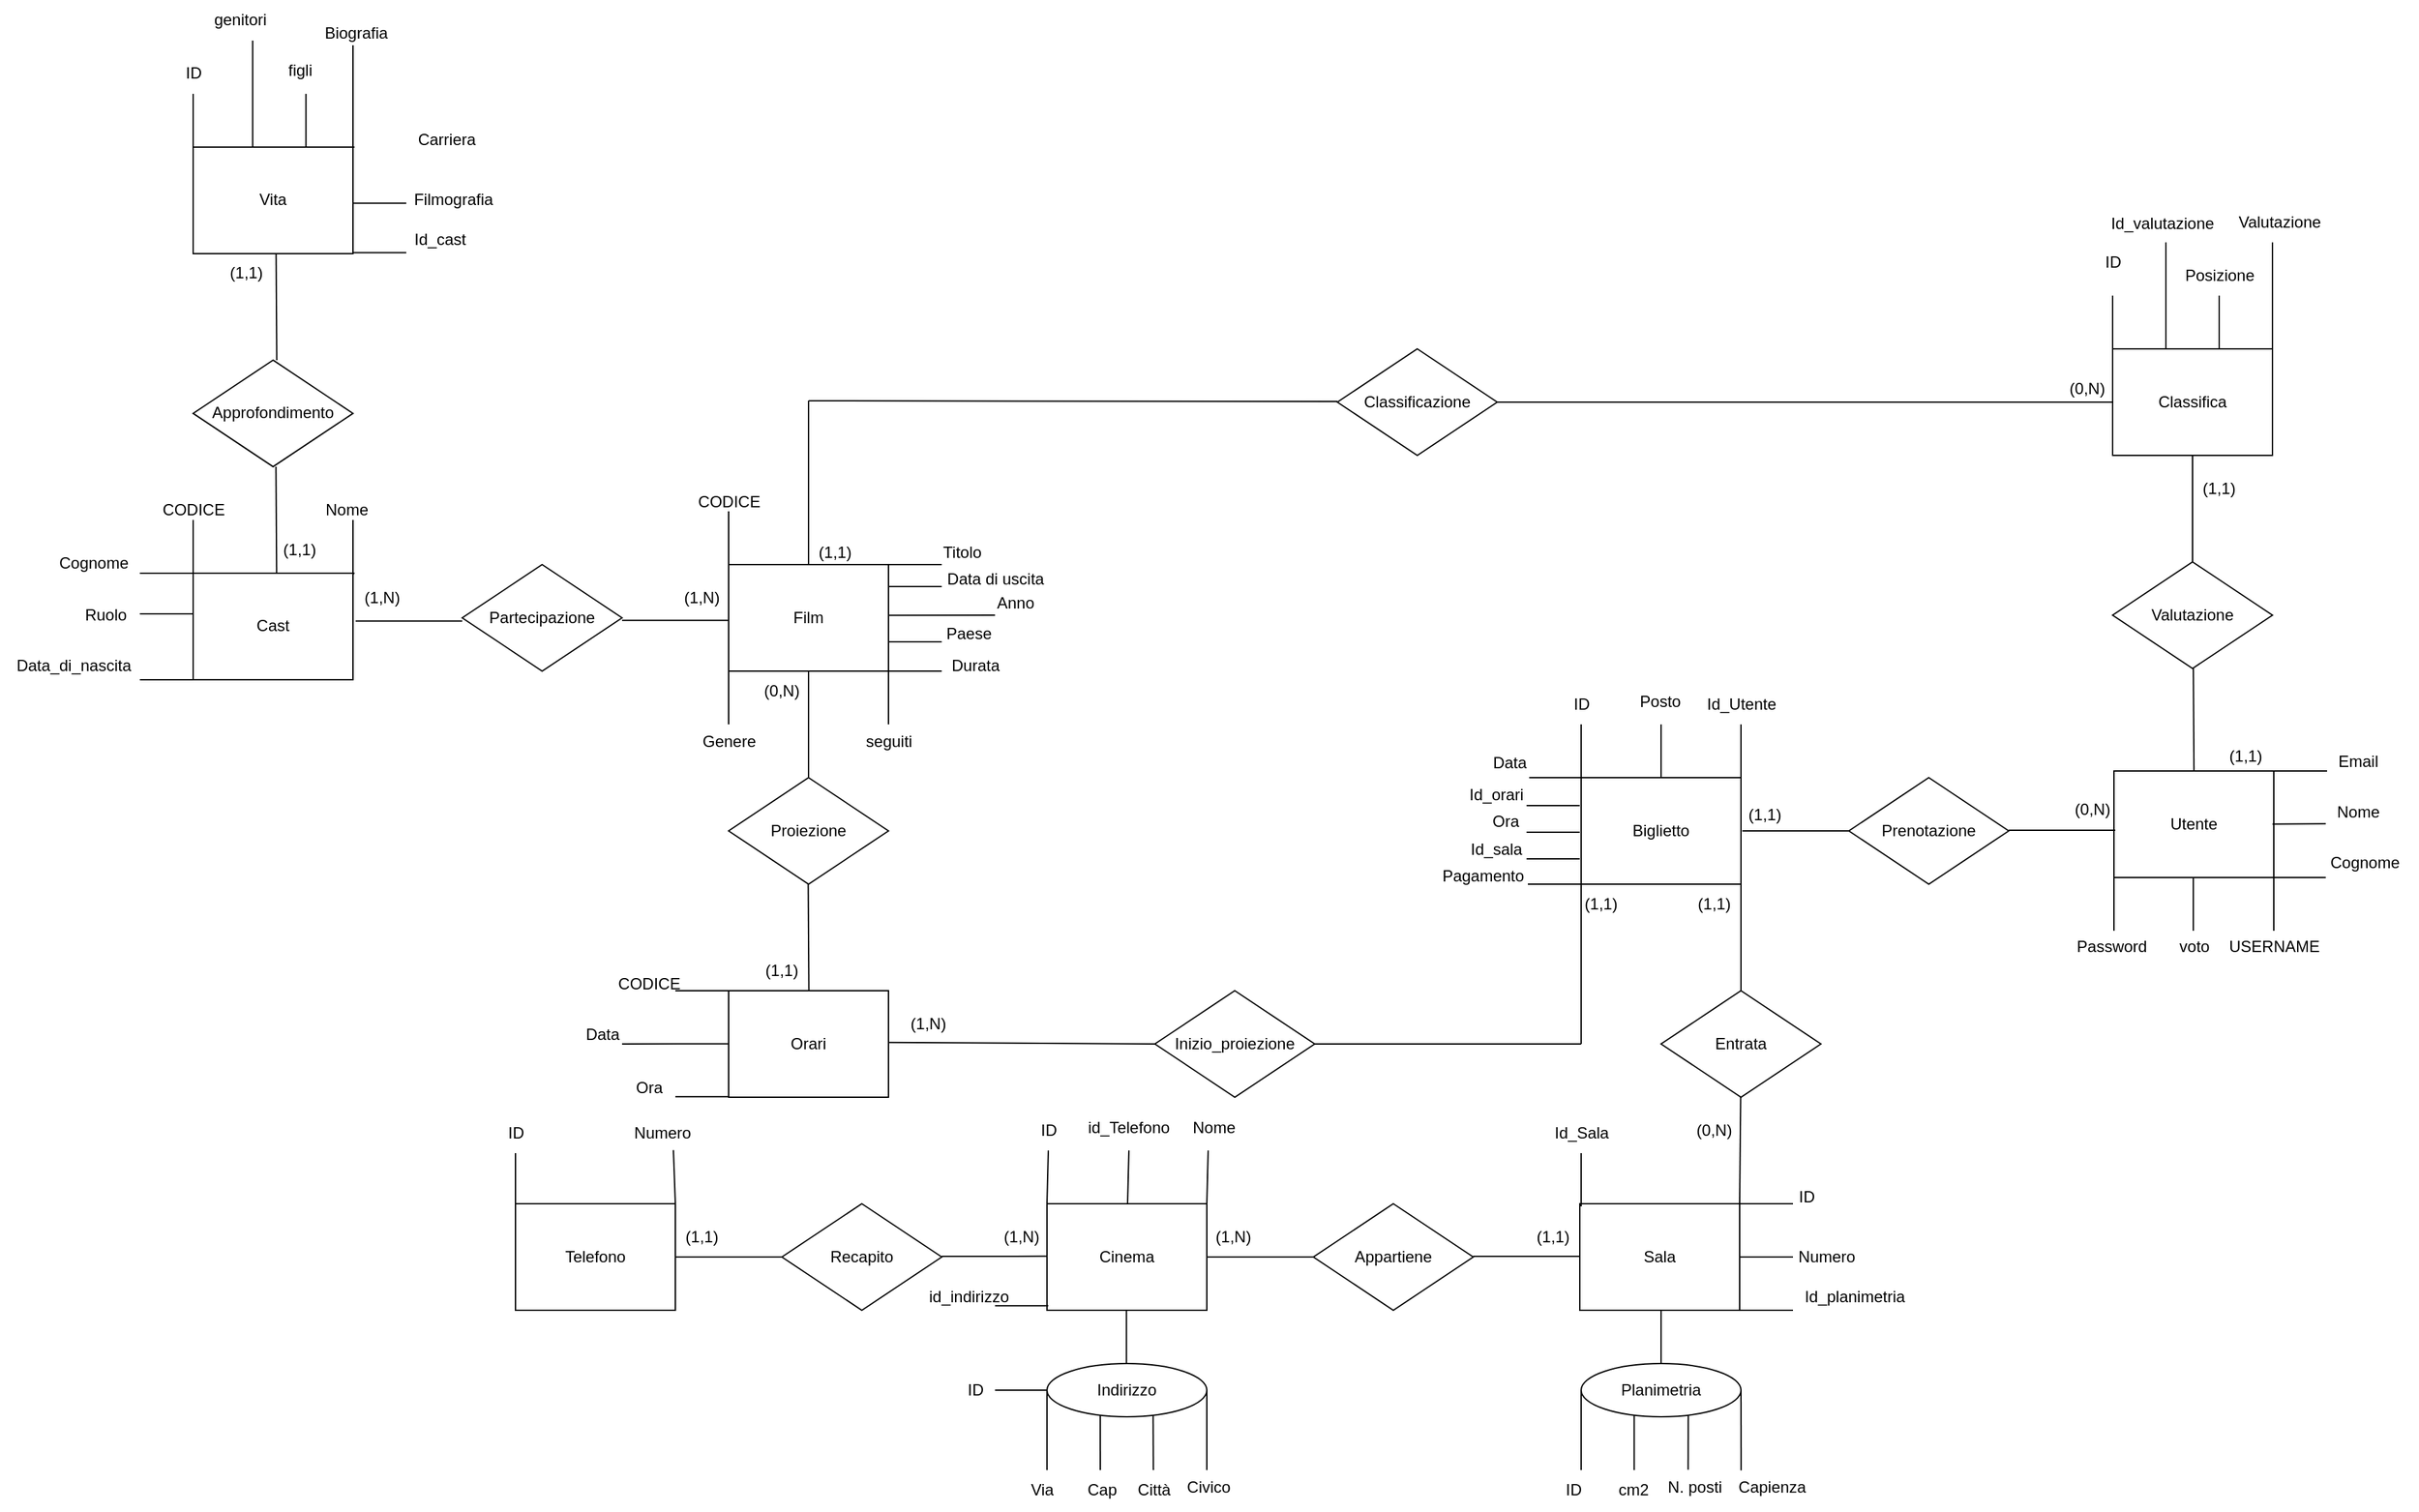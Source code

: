 <mxfile version="25.0.1">
  <diagram name="Pagina-1" id="dH0XMOZN8_0CNGtJ7jwd">
    <mxGraphModel dx="1817" dy="1173" grid="0" gridSize="10" guides="1" tooltips="1" connect="1" arrows="1" fold="1" page="0" pageScale="1" pageWidth="827" pageHeight="1169" math="0" shadow="0">
      <root>
        <mxCell id="0" />
        <mxCell id="1" parent="0" />
        <mxCell id="ChxX-D8bBIuwW1jn2gD7-1" value="Film" style="rounded=0;whiteSpace=wrap;html=1;" parent="1" vertex="1">
          <mxGeometry x="120" y="480" width="120" height="80" as="geometry" />
        </mxCell>
        <mxCell id="ChxX-D8bBIuwW1jn2gD7-2" value="Classifica" style="rounded=0;whiteSpace=wrap;html=1;" parent="1" vertex="1">
          <mxGeometry x="1159" y="318" width="120" height="80" as="geometry" />
        </mxCell>
        <mxCell id="ChxX-D8bBIuwW1jn2gD7-3" value="" style="endArrow=none;html=1;rounded=0;entryX=0;entryY=0;entryDx=0;entryDy=0;" parent="1" edge="1">
          <mxGeometry width="50" height="50" relative="1" as="geometry">
            <mxPoint x="1159" y="278" as="sourcePoint" />
            <mxPoint x="1159" y="320" as="targetPoint" />
          </mxGeometry>
        </mxCell>
        <mxCell id="ChxX-D8bBIuwW1jn2gD7-4" value="" style="endArrow=none;html=1;rounded=0;" parent="1" edge="1">
          <mxGeometry width="50" height="50" relative="1" as="geometry">
            <mxPoint x="1199" y="238.0" as="sourcePoint" />
            <mxPoint x="1199" y="318" as="targetPoint" />
          </mxGeometry>
        </mxCell>
        <mxCell id="ChxX-D8bBIuwW1jn2gD7-5" value="" style="endArrow=none;html=1;rounded=0;" parent="1" edge="1">
          <mxGeometry width="50" height="50" relative="1" as="geometry">
            <mxPoint x="1239" y="278" as="sourcePoint" />
            <mxPoint x="1239" y="318" as="targetPoint" />
          </mxGeometry>
        </mxCell>
        <mxCell id="ChxX-D8bBIuwW1jn2gD7-6" value="" style="endArrow=none;html=1;rounded=0;" parent="1" edge="1">
          <mxGeometry width="50" height="50" relative="1" as="geometry">
            <mxPoint x="1279" y="238.0" as="sourcePoint" />
            <mxPoint x="1279" y="318" as="targetPoint" />
          </mxGeometry>
        </mxCell>
        <mxCell id="ChxX-D8bBIuwW1jn2gD7-7" value="ID" style="text;html=1;align=center;verticalAlign=middle;resizable=0;points=[];autosize=1;strokeColor=none;fillColor=none;" parent="1" vertex="1">
          <mxGeometry x="1139" y="238.0" width="40" height="30" as="geometry" />
        </mxCell>
        <mxCell id="ChxX-D8bBIuwW1jn2gD7-8" value="Posizione" style="text;html=1;align=center;verticalAlign=middle;resizable=0;points=[];autosize=1;strokeColor=none;fillColor=none;" parent="1" vertex="1">
          <mxGeometry x="1199" y="248.0" width="80" height="30" as="geometry" />
        </mxCell>
        <mxCell id="ChxX-D8bBIuwW1jn2gD7-9" value="Valutazione" style="text;html=1;align=center;verticalAlign=middle;resizable=0;points=[];autosize=1;strokeColor=none;fillColor=none;" parent="1" vertex="1">
          <mxGeometry x="1239" y="208.0" width="90" height="30" as="geometry" />
        </mxCell>
        <mxCell id="ChxX-D8bBIuwW1jn2gD7-11" value="" style="endArrow=none;html=1;rounded=0;exitX=0.5;exitY=1;exitDx=0;exitDy=0;" parent="1" source="ChxX-D8bBIuwW1jn2gD7-2" edge="1">
          <mxGeometry width="50" height="50" relative="1" as="geometry">
            <mxPoint x="1218.5" y="408" as="sourcePoint" />
            <mxPoint x="1219" y="478" as="targetPoint" />
          </mxGeometry>
        </mxCell>
        <mxCell id="ChxX-D8bBIuwW1jn2gD7-12" value="" style="endArrow=none;html=1;rounded=0;" parent="1" edge="1">
          <mxGeometry width="50" height="50" relative="1" as="geometry">
            <mxPoint x="1219.58" y="555" as="sourcePoint" />
            <mxPoint x="1220.08" y="635" as="targetPoint" />
          </mxGeometry>
        </mxCell>
        <mxCell id="ChxX-D8bBIuwW1jn2gD7-13" value="Valutazione" style="rhombus;whiteSpace=wrap;html=1;" parent="1" vertex="1">
          <mxGeometry x="1159" y="478" width="120" height="80" as="geometry" />
        </mxCell>
        <mxCell id="ChxX-D8bBIuwW1jn2gD7-14" value="(1,1)" style="text;html=1;align=center;verticalAlign=middle;whiteSpace=wrap;rounded=0;" parent="1" vertex="1">
          <mxGeometry x="1229" y="609" width="60" height="30" as="geometry" />
        </mxCell>
        <mxCell id="ChxX-D8bBIuwW1jn2gD7-15" value="(1,1)" style="text;html=1;align=center;verticalAlign=middle;whiteSpace=wrap;rounded=0;" parent="1" vertex="1">
          <mxGeometry x="1209" y="408" width="60" height="30" as="geometry" />
        </mxCell>
        <mxCell id="ChxX-D8bBIuwW1jn2gD7-16" value="" style="endArrow=none;html=1;rounded=0;entryX=1;entryY=0.5;entryDx=0;entryDy=0;" parent="1" edge="1">
          <mxGeometry width="50" height="50" relative="1" as="geometry">
            <mxPoint x="-80" y="522.353" as="sourcePoint" />
            <mxPoint x="-160" y="522.353" as="targetPoint" />
          </mxGeometry>
        </mxCell>
        <mxCell id="ChxX-D8bBIuwW1jn2gD7-17" value="Partecipazione" style="rhombus;whiteSpace=wrap;html=1;flipH=0;flipV=0;direction=east;" parent="1" vertex="1">
          <mxGeometry x="-80" y="480" width="120" height="80" as="geometry" />
        </mxCell>
        <mxCell id="ChxX-D8bBIuwW1jn2gD7-18" value="" style="endArrow=none;html=1;rounded=0;entryX=1;entryY=0.5;entryDx=0;entryDy=0;" parent="1" edge="1">
          <mxGeometry width="50" height="50" relative="1" as="geometry">
            <mxPoint x="120" y="521.823" as="sourcePoint" />
            <mxPoint x="40" y="521.823" as="targetPoint" />
          </mxGeometry>
        </mxCell>
        <mxCell id="ChxX-D8bBIuwW1jn2gD7-19" value="Cast" style="rounded=0;whiteSpace=wrap;html=1;flipH=0;flipV=0;direction=east;" parent="1" vertex="1">
          <mxGeometry x="-282" y="486.47" width="120" height="80" as="geometry" />
        </mxCell>
        <mxCell id="ChxX-D8bBIuwW1jn2gD7-20" value="" style="endArrow=none;html=1;rounded=0;" parent="1" edge="1">
          <mxGeometry width="50" height="50" relative="1" as="geometry">
            <mxPoint x="-219.824" y="406.47" as="sourcePoint" />
            <mxPoint x="-219.324" y="486.47" as="targetPoint" />
          </mxGeometry>
        </mxCell>
        <mxCell id="ChxX-D8bBIuwW1jn2gD7-21" value="Approfondimento" style="rhombus;whiteSpace=wrap;html=1;flipH=0;flipV=0;direction=east;" parent="1" vertex="1">
          <mxGeometry x="-282" y="326.47" width="120" height="80" as="geometry" />
        </mxCell>
        <mxCell id="ChxX-D8bBIuwW1jn2gD7-22" value="Vita" style="rounded=0;whiteSpace=wrap;html=1;flipH=0;flipV=0;direction=east;" parent="1" vertex="1">
          <mxGeometry x="-282" y="166.47" width="120" height="80" as="geometry" />
        </mxCell>
        <mxCell id="ChxX-D8bBIuwW1jn2gD7-23" value="" style="endArrow=none;html=1;rounded=0;" parent="1" edge="1">
          <mxGeometry width="50" height="50" relative="1" as="geometry">
            <mxPoint x="-219.724" y="246.47" as="sourcePoint" />
            <mxPoint x="-219.224" y="326.47" as="targetPoint" />
          </mxGeometry>
        </mxCell>
        <mxCell id="ChxX-D8bBIuwW1jn2gD7-24" value="" style="endArrow=none;html=1;rounded=0;" parent="1" edge="1">
          <mxGeometry width="50" height="50" relative="1" as="geometry">
            <mxPoint x="240" y="480" as="sourcePoint" />
            <mxPoint x="280" y="480" as="targetPoint" />
          </mxGeometry>
        </mxCell>
        <mxCell id="ChxX-D8bBIuwW1jn2gD7-25" value="" style="endArrow=none;html=1;rounded=0;" parent="1" edge="1">
          <mxGeometry width="50" height="50" relative="1" as="geometry">
            <mxPoint x="240" y="518.18" as="sourcePoint" />
            <mxPoint x="320" y="518" as="targetPoint" />
          </mxGeometry>
        </mxCell>
        <mxCell id="ChxX-D8bBIuwW1jn2gD7-26" value="" style="endArrow=none;html=1;rounded=0;" parent="1" edge="1">
          <mxGeometry width="50" height="50" relative="1" as="geometry">
            <mxPoint x="240" y="560" as="sourcePoint" />
            <mxPoint x="280" y="560" as="targetPoint" />
          </mxGeometry>
        </mxCell>
        <mxCell id="ChxX-D8bBIuwW1jn2gD7-27" value="" style="endArrow=none;html=1;rounded=0;" parent="1" edge="1">
          <mxGeometry width="50" height="50" relative="1" as="geometry">
            <mxPoint x="120" y="440" as="sourcePoint" />
            <mxPoint x="120" y="480" as="targetPoint" />
          </mxGeometry>
        </mxCell>
        <mxCell id="ChxX-D8bBIuwW1jn2gD7-28" value="" style="endArrow=none;html=1;rounded=0;" parent="1" edge="1">
          <mxGeometry width="50" height="50" relative="1" as="geometry">
            <mxPoint x="240" y="496.47" as="sourcePoint" />
            <mxPoint x="280" y="496.47" as="targetPoint" />
          </mxGeometry>
        </mxCell>
        <mxCell id="ChxX-D8bBIuwW1jn2gD7-29" value="" style="endArrow=none;html=1;rounded=0;" parent="1" edge="1">
          <mxGeometry width="50" height="50" relative="1" as="geometry">
            <mxPoint x="240" y="538" as="sourcePoint" />
            <mxPoint x="280" y="538" as="targetPoint" />
          </mxGeometry>
        </mxCell>
        <mxCell id="ChxX-D8bBIuwW1jn2gD7-30" value="" style="endArrow=none;html=1;rounded=0;" parent="1" edge="1">
          <mxGeometry width="50" height="50" relative="1" as="geometry">
            <mxPoint x="120" y="560" as="sourcePoint" />
            <mxPoint x="120" y="600" as="targetPoint" />
          </mxGeometry>
        </mxCell>
        <mxCell id="ChxX-D8bBIuwW1jn2gD7-31" value="CODICE" style="text;html=1;align=center;verticalAlign=middle;resizable=0;points=[];autosize=1;strokeColor=none;fillColor=none;" parent="1" vertex="1">
          <mxGeometry x="85" y="418" width="70" height="30" as="geometry" />
        </mxCell>
        <mxCell id="ChxX-D8bBIuwW1jn2gD7-32" value="Titolo" style="text;html=1;align=center;verticalAlign=middle;resizable=0;points=[];autosize=1;strokeColor=none;fillColor=none;" parent="1" vertex="1">
          <mxGeometry x="270" y="456.47" width="50" height="30" as="geometry" />
        </mxCell>
        <mxCell id="ChxX-D8bBIuwW1jn2gD7-33" value="Data di uscita" style="text;html=1;align=center;verticalAlign=middle;resizable=0;points=[];autosize=1;strokeColor=none;fillColor=none;" parent="1" vertex="1">
          <mxGeometry x="270" y="476" width="100" height="30" as="geometry" />
        </mxCell>
        <mxCell id="ChxX-D8bBIuwW1jn2gD7-34" value="Anno" style="text;html=1;align=center;verticalAlign=middle;resizable=0;points=[];autosize=1;strokeColor=none;fillColor=none;" parent="1" vertex="1">
          <mxGeometry x="310" y="494" width="50" height="30" as="geometry" />
        </mxCell>
        <mxCell id="ChxX-D8bBIuwW1jn2gD7-35" value="Paese" style="text;html=1;align=center;verticalAlign=middle;resizable=0;points=[];autosize=1;strokeColor=none;fillColor=none;" parent="1" vertex="1">
          <mxGeometry x="270" y="517" width="60" height="30" as="geometry" />
        </mxCell>
        <mxCell id="ChxX-D8bBIuwW1jn2gD7-36" value="Durata" style="text;html=1;align=center;verticalAlign=middle;resizable=0;points=[];autosize=1;strokeColor=none;fillColor=none;" parent="1" vertex="1">
          <mxGeometry x="275" y="541.47" width="60" height="30" as="geometry" />
        </mxCell>
        <mxCell id="ChxX-D8bBIuwW1jn2gD7-37" value="Genere" style="text;html=1;align=center;verticalAlign=middle;resizable=0;points=[];autosize=1;strokeColor=none;fillColor=none;" parent="1" vertex="1">
          <mxGeometry x="90" y="598" width="60" height="30" as="geometry" />
        </mxCell>
        <mxCell id="ChxX-D8bBIuwW1jn2gD7-38" value="" style="endArrow=none;html=1;rounded=0;" parent="1" edge="1">
          <mxGeometry width="50" height="50" relative="1" as="geometry">
            <mxPoint x="-282.004" y="166.47" as="sourcePoint" />
            <mxPoint x="-282.004" y="126.47" as="targetPoint" />
          </mxGeometry>
        </mxCell>
        <mxCell id="ChxX-D8bBIuwW1jn2gD7-39" value="" style="endArrow=none;html=1;rounded=0;" parent="1" edge="1">
          <mxGeometry width="50" height="50" relative="1" as="geometry">
            <mxPoint x="-197.294" y="166.47" as="sourcePoint" />
            <mxPoint x="-197.294" y="126.47" as="targetPoint" />
          </mxGeometry>
        </mxCell>
        <mxCell id="ChxX-D8bBIuwW1jn2gD7-40" value="" style="endArrow=none;html=1;rounded=0;" parent="1" edge="1">
          <mxGeometry width="50" height="50" relative="1" as="geometry">
            <mxPoint x="-237.294" y="166.47" as="sourcePoint" />
            <mxPoint x="-237.294" y="86.47" as="targetPoint" />
          </mxGeometry>
        </mxCell>
        <mxCell id="ChxX-D8bBIuwW1jn2gD7-41" value="ID" style="text;html=1;align=center;verticalAlign=middle;resizable=0;points=[];autosize=1;strokeColor=none;fillColor=none;flipH=0;flipV=0;" parent="1" vertex="1">
          <mxGeometry x="-302" y="96.47" width="40" height="30" as="geometry" />
        </mxCell>
        <mxCell id="ChxX-D8bBIuwW1jn2gD7-42" value="genitori" style="text;html=1;align=center;verticalAlign=middle;resizable=0;points=[];autosize=1;strokeColor=none;fillColor=none;flipH=0;flipV=0;" parent="1" vertex="1">
          <mxGeometry x="-277" y="56.47" width="60" height="30" as="geometry" />
        </mxCell>
        <mxCell id="ChxX-D8bBIuwW1jn2gD7-43" value="figli" style="text;html=1;align=center;verticalAlign=middle;resizable=0;points=[];autosize=1;strokeColor=none;fillColor=none;flipH=0;flipV=0;" parent="1" vertex="1">
          <mxGeometry x="-222" y="94.47" width="40" height="30" as="geometry" />
        </mxCell>
        <mxCell id="ChxX-D8bBIuwW1jn2gD7-44" value="" style="endArrow=none;html=1;rounded=0;" parent="1" edge="1">
          <mxGeometry width="50" height="50" relative="1" as="geometry">
            <mxPoint x="-162.004" y="170" as="sourcePoint" />
            <mxPoint x="-162.004" y="90" as="targetPoint" />
          </mxGeometry>
        </mxCell>
        <mxCell id="ChxX-D8bBIuwW1jn2gD7-45" value="Biografia" style="text;html=1;align=center;verticalAlign=middle;resizable=0;points=[];autosize=1;strokeColor=none;fillColor=none;flipH=0;flipV=0;" parent="1" vertex="1">
          <mxGeometry x="-195" y="66.47" width="70" height="30" as="geometry" />
        </mxCell>
        <mxCell id="ChxX-D8bBIuwW1jn2gD7-46" value="" style="endArrow=none;html=1;rounded=0;exitX=1;exitY=0;exitDx=0;exitDy=0;entryX=1;entryY=0;entryDx=0;entryDy=0;" parent="1" source="ChxX-D8bBIuwW1jn2gD7-22" edge="1">
          <mxGeometry width="50" height="50" relative="1" as="geometry">
            <mxPoint x="-160.824" y="206.47" as="sourcePoint" />
            <mxPoint x="-160.824" y="166.47" as="targetPoint" />
          </mxGeometry>
        </mxCell>
        <mxCell id="ChxX-D8bBIuwW1jn2gD7-47" value="Carriera" style="text;html=1;align=center;verticalAlign=middle;resizable=0;points=[];autosize=1;strokeColor=none;fillColor=none;flipH=0;flipV=0;" parent="1" vertex="1">
          <mxGeometry x="-127" y="146.47" width="70" height="30" as="geometry" />
        </mxCell>
        <mxCell id="ChxX-D8bBIuwW1jn2gD7-48" value="Filmografia" style="text;html=1;align=center;verticalAlign=middle;resizable=0;points=[];autosize=1;strokeColor=none;fillColor=none;flipH=0;flipV=0;" parent="1" vertex="1">
          <mxGeometry x="-127" y="191.47" width="80" height="30" as="geometry" />
        </mxCell>
        <mxCell id="ChxX-D8bBIuwW1jn2gD7-49" value="" style="endArrow=none;html=1;rounded=0;exitX=1;exitY=0;exitDx=0;exitDy=0;" parent="1" edge="1">
          <mxGeometry width="50" height="50" relative="1" as="geometry">
            <mxPoint x="-162" y="208.643" as="sourcePoint" />
            <mxPoint x="-122" y="208.643" as="targetPoint" />
          </mxGeometry>
        </mxCell>
        <mxCell id="ChxX-D8bBIuwW1jn2gD7-50" value="(1,1)" style="text;html=1;align=center;verticalAlign=middle;whiteSpace=wrap;rounded=0;flipH=0;flipV=0;direction=east;" parent="1" vertex="1">
          <mxGeometry x="-232" y="454.47" width="60" height="30" as="geometry" />
        </mxCell>
        <mxCell id="ChxX-D8bBIuwW1jn2gD7-51" value="(1,1)" style="text;html=1;align=center;verticalAlign=middle;whiteSpace=wrap;rounded=0;flipH=0;flipV=0;direction=east;" parent="1" vertex="1">
          <mxGeometry x="-272" y="246.47" width="60" height="30" as="geometry" />
        </mxCell>
        <mxCell id="ChxX-D8bBIuwW1jn2gD7-52" value="(1,N)" style="text;html=1;align=center;verticalAlign=middle;whiteSpace=wrap;rounded=0;flipH=0;flipV=0;direction=east;" parent="1" vertex="1">
          <mxGeometry x="-170" y="490" width="60" height="30" as="geometry" />
        </mxCell>
        <mxCell id="ChxX-D8bBIuwW1jn2gD7-53" value="(1,N)" style="text;html=1;align=center;verticalAlign=middle;whiteSpace=wrap;rounded=0;flipH=0;flipV=0;direction=east;" parent="1" vertex="1">
          <mxGeometry x="70" y="490" width="60" height="30" as="geometry" />
        </mxCell>
        <mxCell id="ChxX-D8bBIuwW1jn2gD7-54" value="" style="endArrow=none;html=1;rounded=0;exitX=0;exitY=0;exitDx=0;exitDy=0;entryX=0;entryY=0;entryDx=0;entryDy=0;" parent="1" source="ChxX-D8bBIuwW1jn2gD7-19" edge="1">
          <mxGeometry width="50" height="50" relative="1" as="geometry">
            <mxPoint x="-202" y="527.646" as="sourcePoint" />
            <mxPoint x="-282" y="487.646" as="targetPoint" />
          </mxGeometry>
        </mxCell>
        <mxCell id="ChxX-D8bBIuwW1jn2gD7-55" value="CODICE" style="text;html=1;align=center;verticalAlign=middle;resizable=0;points=[];autosize=1;strokeColor=none;fillColor=none;flipH=0;flipV=0;" parent="1" vertex="1">
          <mxGeometry x="-317" y="424.47" width="70" height="30" as="geometry" />
        </mxCell>
        <mxCell id="ChxX-D8bBIuwW1jn2gD7-56" value="Nome" style="text;html=1;align=center;verticalAlign=middle;resizable=0;points=[];autosize=1;strokeColor=none;fillColor=none;flipH=0;flipV=0;" parent="1" vertex="1">
          <mxGeometry x="-197" y="424.47" width="60" height="30" as="geometry" />
        </mxCell>
        <mxCell id="ChxX-D8bBIuwW1jn2gD7-57" value="" style="endArrow=none;html=1;rounded=0;exitX=1;exitY=0;exitDx=0;exitDy=0;entryX=1;entryY=0;entryDx=0;entryDy=0;" parent="1" source="ChxX-D8bBIuwW1jn2gD7-19" edge="1">
          <mxGeometry width="50" height="50" relative="1" as="geometry">
            <mxPoint x="-161.65" y="527.646" as="sourcePoint" />
            <mxPoint x="-161.65" y="487.646" as="targetPoint" />
          </mxGeometry>
        </mxCell>
        <mxCell id="ChxX-D8bBIuwW1jn2gD7-58" value="" style="endArrow=none;html=1;rounded=0;exitX=1;exitY=0;exitDx=0;exitDy=0;entryX=1;entryY=0;entryDx=0;entryDy=0;" parent="1" source="ChxX-D8bBIuwW1jn2gD7-19" edge="1">
          <mxGeometry width="50" height="50" relative="1" as="geometry">
            <mxPoint x="-150.474" y="506.47" as="sourcePoint" />
            <mxPoint x="-160.824" y="486.47" as="targetPoint" />
          </mxGeometry>
        </mxCell>
        <mxCell id="ChxX-D8bBIuwW1jn2gD7-59" value="" style="endArrow=none;html=1;rounded=0;exitX=1;exitY=0;exitDx=0;exitDy=0;" parent="1" edge="1">
          <mxGeometry width="50" height="50" relative="1" as="geometry">
            <mxPoint x="-162" y="245.803" as="sourcePoint" />
            <mxPoint x="-122" y="245.803" as="targetPoint" />
          </mxGeometry>
        </mxCell>
        <mxCell id="ChxX-D8bBIuwW1jn2gD7-60" value="Id_cast" style="text;html=1;align=center;verticalAlign=middle;resizable=0;points=[];autosize=1;strokeColor=none;fillColor=none;flipH=0;flipV=0;" parent="1" vertex="1">
          <mxGeometry x="-127" y="221.47" width="60" height="30" as="geometry" />
        </mxCell>
        <mxCell id="ChxX-D8bBIuwW1jn2gD7-61" value="Cognome" style="text;html=1;align=center;verticalAlign=middle;resizable=0;points=[];autosize=1;strokeColor=none;fillColor=none;flipH=0;flipV=0;" parent="1" vertex="1">
          <mxGeometry x="-397" y="464" width="80" height="30" as="geometry" />
        </mxCell>
        <mxCell id="ChxX-D8bBIuwW1jn2gD7-62" value="" style="endArrow=none;html=1;rounded=0;exitX=1;exitY=0;exitDx=0;exitDy=0;" parent="1" edge="1">
          <mxGeometry width="50" height="50" relative="1" as="geometry">
            <mxPoint x="-322" y="517.003" as="sourcePoint" />
            <mxPoint x="-282" y="517.003" as="targetPoint" />
          </mxGeometry>
        </mxCell>
        <mxCell id="ChxX-D8bBIuwW1jn2gD7-63" value="" style="endArrow=none;html=1;rounded=0;exitX=1;exitY=0;exitDx=0;exitDy=0;" parent="1" edge="1">
          <mxGeometry width="50" height="50" relative="1" as="geometry">
            <mxPoint x="-322" y="566.473" as="sourcePoint" />
            <mxPoint x="-282" y="566.473" as="targetPoint" />
          </mxGeometry>
        </mxCell>
        <mxCell id="ChxX-D8bBIuwW1jn2gD7-64" value="Ruolo" style="text;html=1;align=center;verticalAlign=middle;resizable=0;points=[];autosize=1;strokeColor=none;fillColor=none;flipH=0;flipV=0;" parent="1" vertex="1">
          <mxGeometry x="-373" y="503" width="50" height="30" as="geometry" />
        </mxCell>
        <mxCell id="ChxX-D8bBIuwW1jn2gD7-65" value="Data_di_nascita" style="text;html=1;align=center;verticalAlign=middle;resizable=0;points=[];autosize=1;strokeColor=none;fillColor=none;flipH=0;flipV=0;" parent="1" vertex="1">
          <mxGeometry x="-427" y="541.47" width="110" height="30" as="geometry" />
        </mxCell>
        <mxCell id="ChxX-D8bBIuwW1jn2gD7-66" value="" style="endArrow=none;html=1;rounded=0;exitX=0.5;exitY=1;exitDx=0;exitDy=0;" parent="1" edge="1">
          <mxGeometry width="50" height="50" relative="1" as="geometry">
            <mxPoint x="180" y="560" as="sourcePoint" />
            <mxPoint x="180" y="640" as="targetPoint" />
          </mxGeometry>
        </mxCell>
        <mxCell id="ChxX-D8bBIuwW1jn2gD7-67" value="" style="endArrow=none;html=1;rounded=0;" parent="1" edge="1">
          <mxGeometry width="50" height="50" relative="1" as="geometry">
            <mxPoint x="179.75" y="720" as="sourcePoint" />
            <mxPoint x="180.25" y="800" as="targetPoint" />
          </mxGeometry>
        </mxCell>
        <mxCell id="ChxX-D8bBIuwW1jn2gD7-68" value="Proiezione" style="rhombus;whiteSpace=wrap;html=1;" parent="1" vertex="1">
          <mxGeometry x="120" y="640" width="120" height="80" as="geometry" />
        </mxCell>
        <mxCell id="ChxX-D8bBIuwW1jn2gD7-69" value="(1,1)" style="text;html=1;align=center;verticalAlign=middle;whiteSpace=wrap;rounded=0;" parent="1" vertex="1">
          <mxGeometry x="130" y="770" width="60" height="30" as="geometry" />
        </mxCell>
        <mxCell id="ChxX-D8bBIuwW1jn2gD7-70" value="(0,N)" style="text;html=1;align=center;verticalAlign=middle;whiteSpace=wrap;rounded=0;" parent="1" vertex="1">
          <mxGeometry x="130" y="560" width="60" height="30" as="geometry" />
        </mxCell>
        <mxCell id="ChxX-D8bBIuwW1jn2gD7-71" value="Orari" style="rounded=0;whiteSpace=wrap;html=1;" parent="1" vertex="1">
          <mxGeometry x="120" y="800" width="120" height="80" as="geometry" />
        </mxCell>
        <mxCell id="ChxX-D8bBIuwW1jn2gD7-72" value="" style="endArrow=none;html=1;rounded=0;" parent="1" edge="1">
          <mxGeometry width="50" height="50" relative="1" as="geometry">
            <mxPoint x="240" y="560" as="sourcePoint" />
            <mxPoint x="240" y="600" as="targetPoint" />
          </mxGeometry>
        </mxCell>
        <mxCell id="ChxX-D8bBIuwW1jn2gD7-73" value="seguiti" style="text;html=1;align=center;verticalAlign=middle;resizable=0;points=[];autosize=1;strokeColor=none;fillColor=none;" parent="1" vertex="1">
          <mxGeometry x="210" y="598" width="60" height="30" as="geometry" />
        </mxCell>
        <mxCell id="ChxX-D8bBIuwW1jn2gD7-74" value="" style="endArrow=none;html=1;rounded=0;" parent="1" edge="1">
          <mxGeometry width="50" height="50" relative="1" as="geometry">
            <mxPoint x="80" y="800" as="sourcePoint" />
            <mxPoint x="120" y="800" as="targetPoint" />
          </mxGeometry>
        </mxCell>
        <mxCell id="ChxX-D8bBIuwW1jn2gD7-75" value="" style="endArrow=none;html=1;rounded=0;" parent="1" edge="1">
          <mxGeometry width="50" height="50" relative="1" as="geometry">
            <mxPoint x="40" y="840" as="sourcePoint" />
            <mxPoint x="120" y="839.82" as="targetPoint" />
          </mxGeometry>
        </mxCell>
        <mxCell id="ChxX-D8bBIuwW1jn2gD7-76" value="" style="endArrow=none;html=1;rounded=0;" parent="1" edge="1">
          <mxGeometry width="50" height="50" relative="1" as="geometry">
            <mxPoint x="80" y="879.65" as="sourcePoint" />
            <mxPoint x="120" y="879.65" as="targetPoint" />
          </mxGeometry>
        </mxCell>
        <mxCell id="ChxX-D8bBIuwW1jn2gD7-77" value="CODICE" style="text;html=1;align=center;verticalAlign=middle;resizable=0;points=[];autosize=1;strokeColor=none;fillColor=none;" parent="1" vertex="1">
          <mxGeometry x="25" y="780" width="70" height="30" as="geometry" />
        </mxCell>
        <mxCell id="ChxX-D8bBIuwW1jn2gD7-78" value="Data" style="text;html=1;align=center;verticalAlign=middle;resizable=0;points=[];autosize=1;strokeColor=none;fillColor=none;" parent="1" vertex="1">
          <mxGeometry y="818" width="50" height="30" as="geometry" />
        </mxCell>
        <mxCell id="ChxX-D8bBIuwW1jn2gD7-79" value="Ora" style="text;html=1;align=center;verticalAlign=middle;resizable=0;points=[];autosize=1;strokeColor=none;fillColor=none;" parent="1" vertex="1">
          <mxGeometry x="40" y="858" width="40" height="30" as="geometry" />
        </mxCell>
        <mxCell id="ChxX-D8bBIuwW1jn2gD7-80" value="Biglietto" style="rounded=0;whiteSpace=wrap;html=1;" parent="1" vertex="1">
          <mxGeometry x="760" y="640" width="120" height="80" as="geometry" />
        </mxCell>
        <mxCell id="ChxX-D8bBIuwW1jn2gD7-81" value="Utente" style="rounded=0;whiteSpace=wrap;html=1;" parent="1" vertex="1">
          <mxGeometry x="1160" y="635" width="120" height="80" as="geometry" />
        </mxCell>
        <mxCell id="ChxX-D8bBIuwW1jn2gD7-82" value="" style="endArrow=none;html=1;rounded=0;entryX=1;entryY=0.5;entryDx=0;entryDy=0;" parent="1" edge="1">
          <mxGeometry width="50" height="50" relative="1" as="geometry">
            <mxPoint x="961" y="680" as="sourcePoint" />
            <mxPoint x="881" y="680" as="targetPoint" />
          </mxGeometry>
        </mxCell>
        <mxCell id="ChxX-D8bBIuwW1jn2gD7-83" value="Prenotazione" style="rhombus;whiteSpace=wrap;html=1;" parent="1" vertex="1">
          <mxGeometry x="961" y="640" width="120" height="80" as="geometry" />
        </mxCell>
        <mxCell id="ChxX-D8bBIuwW1jn2gD7-84" value="" style="endArrow=none;html=1;rounded=0;entryX=1;entryY=0.5;entryDx=0;entryDy=0;" parent="1" edge="1">
          <mxGeometry width="50" height="50" relative="1" as="geometry">
            <mxPoint x="1161" y="679.47" as="sourcePoint" />
            <mxPoint x="1081" y="679.47" as="targetPoint" />
          </mxGeometry>
        </mxCell>
        <mxCell id="ChxX-D8bBIuwW1jn2gD7-85" value="(0,N)" style="text;html=1;align=center;verticalAlign=middle;whiteSpace=wrap;rounded=0;" parent="1" vertex="1">
          <mxGeometry x="1114" y="649" width="60" height="30" as="geometry" />
        </mxCell>
        <mxCell id="ChxX-D8bBIuwW1jn2gD7-86" value="(1,1)" style="text;html=1;align=center;verticalAlign=middle;whiteSpace=wrap;rounded=0;" parent="1" vertex="1">
          <mxGeometry x="868" y="653" width="60" height="30" as="geometry" />
        </mxCell>
        <mxCell id="ChxX-D8bBIuwW1jn2gD7-87" value="Sala" style="rounded=0;whiteSpace=wrap;html=1;" parent="1" vertex="1">
          <mxGeometry x="759" y="960" width="120" height="80" as="geometry" />
        </mxCell>
        <mxCell id="ChxX-D8bBIuwW1jn2gD7-88" value="Cinema" style="rounded=0;whiteSpace=wrap;html=1;" parent="1" vertex="1">
          <mxGeometry x="359" y="960" width="120" height="80" as="geometry" />
        </mxCell>
        <mxCell id="ChxX-D8bBIuwW1jn2gD7-89" value="" style="endArrow=none;html=1;rounded=0;entryX=1;entryY=0.5;entryDx=0;entryDy=0;" parent="1" edge="1">
          <mxGeometry width="50" height="50" relative="1" as="geometry">
            <mxPoint x="559" y="1000" as="sourcePoint" />
            <mxPoint x="479" y="1000" as="targetPoint" />
          </mxGeometry>
        </mxCell>
        <mxCell id="ChxX-D8bBIuwW1jn2gD7-90" value="Appartiene" style="rhombus;whiteSpace=wrap;html=1;" parent="1" vertex="1">
          <mxGeometry x="559" y="960" width="120" height="80" as="geometry" />
        </mxCell>
        <mxCell id="ChxX-D8bBIuwW1jn2gD7-91" value="" style="endArrow=none;html=1;rounded=0;entryX=1;entryY=0.5;entryDx=0;entryDy=0;" parent="1" edge="1">
          <mxGeometry width="50" height="50" relative="1" as="geometry">
            <mxPoint x="759" y="999.47" as="sourcePoint" />
            <mxPoint x="679" y="999.47" as="targetPoint" />
          </mxGeometry>
        </mxCell>
        <mxCell id="ChxX-D8bBIuwW1jn2gD7-92" value="(1,N)" style="text;html=1;align=center;verticalAlign=middle;whiteSpace=wrap;rounded=0;" parent="1" vertex="1">
          <mxGeometry x="469" y="970" width="60" height="30" as="geometry" />
        </mxCell>
        <mxCell id="ChxX-D8bBIuwW1jn2gD7-93" value="(1,1)" style="text;html=1;align=center;verticalAlign=middle;whiteSpace=wrap;rounded=0;" parent="1" vertex="1">
          <mxGeometry x="709" y="970" width="60" height="30" as="geometry" />
        </mxCell>
        <mxCell id="ChxX-D8bBIuwW1jn2gD7-94" value="" style="endArrow=none;html=1;rounded=0;exitX=0.5;exitY=1;exitDx=0;exitDy=0;" parent="1" edge="1">
          <mxGeometry width="50" height="50" relative="1" as="geometry">
            <mxPoint x="880" y="720" as="sourcePoint" />
            <mxPoint x="880" y="800" as="targetPoint" />
          </mxGeometry>
        </mxCell>
        <mxCell id="ChxX-D8bBIuwW1jn2gD7-95" value="" style="endArrow=none;html=1;rounded=0;entryX=1;entryY=0;entryDx=0;entryDy=0;" parent="1" target="ChxX-D8bBIuwW1jn2gD7-87" edge="1">
          <mxGeometry width="50" height="50" relative="1" as="geometry">
            <mxPoint x="879.75" y="880" as="sourcePoint" />
            <mxPoint x="880.25" y="960" as="targetPoint" />
          </mxGeometry>
        </mxCell>
        <mxCell id="ChxX-D8bBIuwW1jn2gD7-96" value="Entrata" style="rhombus;whiteSpace=wrap;html=1;" parent="1" vertex="1">
          <mxGeometry x="820" y="800" width="120" height="80" as="geometry" />
        </mxCell>
        <mxCell id="ChxX-D8bBIuwW1jn2gD7-97" value="(0,N)" style="text;html=1;align=center;verticalAlign=middle;whiteSpace=wrap;rounded=0;" parent="1" vertex="1">
          <mxGeometry x="830" y="890" width="60" height="30" as="geometry" />
        </mxCell>
        <mxCell id="ChxX-D8bBIuwW1jn2gD7-98" value="(1,1)" style="text;html=1;align=center;verticalAlign=middle;whiteSpace=wrap;rounded=0;" parent="1" vertex="1">
          <mxGeometry x="830" y="720" width="60" height="30" as="geometry" />
        </mxCell>
        <mxCell id="ChxX-D8bBIuwW1jn2gD7-99" value="" style="endArrow=none;html=1;rounded=0;entryX=1;entryY=0.5;entryDx=0;entryDy=0;exitX=0;exitY=0.5;exitDx=0;exitDy=0;" parent="1" source="ChxX-D8bBIuwW1jn2gD7-100" edge="1">
          <mxGeometry width="50" height="50" relative="1" as="geometry">
            <mxPoint x="480" y="839" as="sourcePoint" />
            <mxPoint x="240" y="838.82" as="targetPoint" />
          </mxGeometry>
        </mxCell>
        <mxCell id="ChxX-D8bBIuwW1jn2gD7-100" value="Inizio_proiezione" style="rhombus;whiteSpace=wrap;html=1;" parent="1" vertex="1">
          <mxGeometry x="440" y="800" width="120" height="80" as="geometry" />
        </mxCell>
        <mxCell id="ChxX-D8bBIuwW1jn2gD7-101" value="" style="endArrow=none;html=1;rounded=0;entryX=1;entryY=0.5;entryDx=0;entryDy=0;" parent="1" target="ChxX-D8bBIuwW1jn2gD7-100" edge="1">
          <mxGeometry width="50" height="50" relative="1" as="geometry">
            <mxPoint x="760" y="840" as="sourcePoint" />
            <mxPoint x="680" y="840" as="targetPoint" />
          </mxGeometry>
        </mxCell>
        <mxCell id="ChxX-D8bBIuwW1jn2gD7-102" value="(1,N)" style="text;html=1;align=center;verticalAlign=middle;whiteSpace=wrap;rounded=0;" parent="1" vertex="1">
          <mxGeometry x="240" y="810" width="60" height="30" as="geometry" />
        </mxCell>
        <mxCell id="ChxX-D8bBIuwW1jn2gD7-103" value="(1,1)" style="text;html=1;align=center;verticalAlign=middle;whiteSpace=wrap;rounded=0;" parent="1" vertex="1">
          <mxGeometry x="745" y="720" width="60" height="30" as="geometry" />
        </mxCell>
        <mxCell id="ChxX-D8bBIuwW1jn2gD7-104" value="" style="endArrow=none;html=1;rounded=0;exitX=0;exitY=1;exitDx=0;exitDy=0;" parent="1" source="ChxX-D8bBIuwW1jn2gD7-80" edge="1">
          <mxGeometry width="50" height="50" relative="1" as="geometry">
            <mxPoint x="760" y="760" as="sourcePoint" />
            <mxPoint x="760" y="840" as="targetPoint" />
          </mxGeometry>
        </mxCell>
        <mxCell id="ChxX-D8bBIuwW1jn2gD7-105" value="" style="endArrow=none;html=1;rounded=0;" parent="1" edge="1">
          <mxGeometry width="50" height="50" relative="1" as="geometry">
            <mxPoint x="1279" y="674.84" as="sourcePoint" />
            <mxPoint x="1319" y="674.66" as="targetPoint" />
          </mxGeometry>
        </mxCell>
        <mxCell id="ChxX-D8bBIuwW1jn2gD7-106" value="" style="endArrow=none;html=1;rounded=0;" parent="1" edge="1">
          <mxGeometry width="50" height="50" relative="1" as="geometry">
            <mxPoint x="1279" y="715" as="sourcePoint" />
            <mxPoint x="1319" y="715" as="targetPoint" />
          </mxGeometry>
        </mxCell>
        <mxCell id="ChxX-D8bBIuwW1jn2gD7-107" value="" style="endArrow=none;html=1;rounded=0;" parent="1" edge="1">
          <mxGeometry width="50" height="50" relative="1" as="geometry">
            <mxPoint x="1280" y="635" as="sourcePoint" />
            <mxPoint x="1320" y="635" as="targetPoint" />
          </mxGeometry>
        </mxCell>
        <mxCell id="ChxX-D8bBIuwW1jn2gD7-108" value="USERNAME" style="text;html=1;align=center;verticalAlign=middle;resizable=0;points=[];autosize=1;strokeColor=none;fillColor=none;" parent="1" vertex="1">
          <mxGeometry x="1235" y="752" width="90" height="30" as="geometry" />
        </mxCell>
        <mxCell id="ChxX-D8bBIuwW1jn2gD7-109" value="Email" style="text;html=1;align=center;verticalAlign=middle;resizable=0;points=[];autosize=1;strokeColor=none;fillColor=none;" parent="1" vertex="1">
          <mxGeometry x="1318" y="613.47" width="50" height="30" as="geometry" />
        </mxCell>
        <mxCell id="ChxX-D8bBIuwW1jn2gD7-110" value="Nome" style="text;html=1;align=center;verticalAlign=middle;resizable=0;points=[];autosize=1;strokeColor=none;fillColor=none;" parent="1" vertex="1">
          <mxGeometry x="1313" y="651" width="60" height="30" as="geometry" />
        </mxCell>
        <mxCell id="ChxX-D8bBIuwW1jn2gD7-111" value="Cognome" style="text;html=1;align=center;verticalAlign=middle;resizable=0;points=[];autosize=1;strokeColor=none;fillColor=none;" parent="1" vertex="1">
          <mxGeometry x="1308" y="688.5" width="80" height="30" as="geometry" />
        </mxCell>
        <mxCell id="ChxX-D8bBIuwW1jn2gD7-112" value="" style="endArrow=none;html=1;rounded=0;exitX=1;exitY=0;exitDx=0;exitDy=0;" parent="1" edge="1">
          <mxGeometry width="50" height="50" relative="1" as="geometry">
            <mxPoint x="1280" y="755" as="sourcePoint" />
            <mxPoint x="1280" y="715" as="targetPoint" />
          </mxGeometry>
        </mxCell>
        <mxCell id="ChxX-D8bBIuwW1jn2gD7-113" value="" style="endArrow=none;html=1;rounded=0;exitX=1;exitY=0;exitDx=0;exitDy=0;" parent="1" edge="1">
          <mxGeometry width="50" height="50" relative="1" as="geometry">
            <mxPoint x="1160" y="755" as="sourcePoint" />
            <mxPoint x="1160" y="715" as="targetPoint" />
          </mxGeometry>
        </mxCell>
        <mxCell id="ChxX-D8bBIuwW1jn2gD7-114" value="Password" style="text;html=1;align=center;verticalAlign=middle;resizable=0;points=[];autosize=1;strokeColor=none;fillColor=none;" parent="1" vertex="1">
          <mxGeometry x="1118" y="752" width="80" height="30" as="geometry" />
        </mxCell>
        <mxCell id="ChxX-D8bBIuwW1jn2gD7-115" value="" style="endArrow=none;html=1;rounded=0;exitX=1;exitY=0;exitDx=0;exitDy=0;" parent="1" edge="1">
          <mxGeometry width="50" height="50" relative="1" as="geometry">
            <mxPoint x="721" y="640" as="sourcePoint" />
            <mxPoint x="761" y="640" as="targetPoint" />
          </mxGeometry>
        </mxCell>
        <mxCell id="ChxX-D8bBIuwW1jn2gD7-116" value="Data" style="text;html=1;align=center;verticalAlign=middle;resizable=0;points=[];autosize=1;strokeColor=none;fillColor=none;" parent="1" vertex="1">
          <mxGeometry x="681" y="614" width="50" height="30" as="geometry" />
        </mxCell>
        <mxCell id="ChxX-D8bBIuwW1jn2gD7-117" value="" style="endArrow=none;html=1;rounded=0;exitX=1;exitY=0;exitDx=0;exitDy=0;" parent="1" edge="1">
          <mxGeometry width="50" height="50" relative="1" as="geometry">
            <mxPoint x="719" y="681" as="sourcePoint" />
            <mxPoint x="759" y="681" as="targetPoint" />
          </mxGeometry>
        </mxCell>
        <mxCell id="ChxX-D8bBIuwW1jn2gD7-118" value="" style="endArrow=none;html=1;rounded=0;exitX=1;exitY=0;exitDx=0;exitDy=0;" parent="1" edge="1">
          <mxGeometry width="50" height="50" relative="1" as="geometry">
            <mxPoint x="720" y="720" as="sourcePoint" />
            <mxPoint x="760" y="720" as="targetPoint" />
          </mxGeometry>
        </mxCell>
        <mxCell id="ChxX-D8bBIuwW1jn2gD7-119" value="Ora" style="text;html=1;align=center;verticalAlign=middle;resizable=0;points=[];autosize=1;strokeColor=none;fillColor=none;" parent="1" vertex="1">
          <mxGeometry x="683" y="658" width="40" height="30" as="geometry" />
        </mxCell>
        <mxCell id="ChxX-D8bBIuwW1jn2gD7-120" value="Pagamento" style="text;html=1;align=center;verticalAlign=middle;resizable=0;points=[];autosize=1;strokeColor=none;fillColor=none;" parent="1" vertex="1">
          <mxGeometry x="646" y="699" width="80" height="30" as="geometry" />
        </mxCell>
        <mxCell id="ChxX-D8bBIuwW1jn2gD7-121" value="" style="endArrow=none;html=1;rounded=0;exitX=0;exitY=0;exitDx=0;exitDy=0;" parent="1" edge="1">
          <mxGeometry width="50" height="50" relative="1" as="geometry">
            <mxPoint x="760" y="640" as="sourcePoint" />
            <mxPoint x="760" y="600" as="targetPoint" />
          </mxGeometry>
        </mxCell>
        <mxCell id="ChxX-D8bBIuwW1jn2gD7-122" value="ID" style="text;html=1;align=center;verticalAlign=middle;resizable=0;points=[];autosize=1;strokeColor=none;fillColor=none;" parent="1" vertex="1">
          <mxGeometry x="740" y="570" width="40" height="30" as="geometry" />
        </mxCell>
        <mxCell id="ChxX-D8bBIuwW1jn2gD7-123" value="" style="endArrow=none;html=1;rounded=0;exitX=0;exitY=0;exitDx=0;exitDy=0;" parent="1" edge="1">
          <mxGeometry width="50" height="50" relative="1" as="geometry">
            <mxPoint x="820" y="640" as="sourcePoint" />
            <mxPoint x="820" y="600" as="targetPoint" />
          </mxGeometry>
        </mxCell>
        <mxCell id="ChxX-D8bBIuwW1jn2gD7-124" value="Posto" style="text;html=1;align=center;verticalAlign=middle;resizable=0;points=[];autosize=1;strokeColor=none;fillColor=none;" parent="1" vertex="1">
          <mxGeometry x="794" y="568" width="50" height="30" as="geometry" />
        </mxCell>
        <mxCell id="ChxX-D8bBIuwW1jn2gD7-125" value="Planimetria" style="ellipse;whiteSpace=wrap;html=1;" parent="1" vertex="1">
          <mxGeometry x="760" y="1080" width="120" height="40" as="geometry" />
        </mxCell>
        <mxCell id="ChxX-D8bBIuwW1jn2gD7-126" value="Indirizzo" style="ellipse;whiteSpace=wrap;html=1;" parent="1" vertex="1">
          <mxGeometry x="359" y="1080" width="120" height="40" as="geometry" />
        </mxCell>
        <mxCell id="ChxX-D8bBIuwW1jn2gD7-127" value="" style="endArrow=none;html=1;rounded=0;exitX=1;exitY=0;exitDx=0;exitDy=0;" parent="1" edge="1">
          <mxGeometry width="50" height="50" relative="1" as="geometry">
            <mxPoint x="418.66" y="1080" as="sourcePoint" />
            <mxPoint x="418.66" y="1040" as="targetPoint" />
          </mxGeometry>
        </mxCell>
        <mxCell id="ChxX-D8bBIuwW1jn2gD7-128" value="" style="endArrow=none;html=1;rounded=0;" parent="1" edge="1">
          <mxGeometry width="50" height="50" relative="1" as="geometry">
            <mxPoint x="359" y="1160" as="sourcePoint" />
            <mxPoint x="359" y="1100" as="targetPoint" />
          </mxGeometry>
        </mxCell>
        <mxCell id="ChxX-D8bBIuwW1jn2gD7-129" value="" style="endArrow=none;html=1;rounded=0;" parent="1" edge="1">
          <mxGeometry width="50" height="50" relative="1" as="geometry">
            <mxPoint x="479.0" y="1160" as="sourcePoint" />
            <mxPoint x="479.0" y="1100" as="targetPoint" />
          </mxGeometry>
        </mxCell>
        <mxCell id="ChxX-D8bBIuwW1jn2gD7-130" value="" style="endArrow=none;html=1;rounded=0;entryX=0.664;entryY=0.971;entryDx=0;entryDy=0;entryPerimeter=0;" parent="1" target="ChxX-D8bBIuwW1jn2gD7-126" edge="1">
          <mxGeometry width="50" height="50" relative="1" as="geometry">
            <mxPoint x="438.84" y="1160" as="sourcePoint" />
            <mxPoint x="438.84" y="1120" as="targetPoint" />
          </mxGeometry>
        </mxCell>
        <mxCell id="ChxX-D8bBIuwW1jn2gD7-131" value="" style="endArrow=none;html=1;rounded=0;entryX=0.333;entryY=0.967;entryDx=0;entryDy=0;entryPerimeter=0;" parent="1" target="ChxX-D8bBIuwW1jn2gD7-126" edge="1">
          <mxGeometry width="50" height="50" relative="1" as="geometry">
            <mxPoint x="399" y="1160" as="sourcePoint" />
            <mxPoint x="399" y="1120" as="targetPoint" />
          </mxGeometry>
        </mxCell>
        <mxCell id="ChxX-D8bBIuwW1jn2gD7-132" value="ID" style="text;html=1;align=center;verticalAlign=middle;resizable=0;points=[];autosize=1;strokeColor=none;fillColor=none;" parent="1" vertex="1">
          <mxGeometry x="285" y="1085" width="40" height="30" as="geometry" />
        </mxCell>
        <mxCell id="ChxX-D8bBIuwW1jn2gD7-133" value="Via" style="text;html=1;align=center;verticalAlign=middle;resizable=0;points=[];autosize=1;strokeColor=none;fillColor=none;" parent="1" vertex="1">
          <mxGeometry x="335" y="1160" width="40" height="30" as="geometry" />
        </mxCell>
        <mxCell id="ChxX-D8bBIuwW1jn2gD7-134" value="Cap" style="text;html=1;align=center;verticalAlign=middle;resizable=0;points=[];autosize=1;strokeColor=none;fillColor=none;" parent="1" vertex="1">
          <mxGeometry x="375" y="1160" width="50" height="30" as="geometry" />
        </mxCell>
        <mxCell id="ChxX-D8bBIuwW1jn2gD7-135" value="Città" style="text;html=1;align=center;verticalAlign=middle;resizable=0;points=[];autosize=1;strokeColor=none;fillColor=none;" parent="1" vertex="1">
          <mxGeometry x="414" y="1160" width="50" height="30" as="geometry" />
        </mxCell>
        <mxCell id="ChxX-D8bBIuwW1jn2gD7-136" value="" style="endArrow=none;html=1;rounded=0;exitX=1;exitY=0;exitDx=0;exitDy=0;" parent="1" edge="1">
          <mxGeometry width="50" height="50" relative="1" as="geometry">
            <mxPoint x="879" y="960" as="sourcePoint" />
            <mxPoint x="919" y="960" as="targetPoint" />
          </mxGeometry>
        </mxCell>
        <mxCell id="ChxX-D8bBIuwW1jn2gD7-137" value="ID" style="text;html=1;align=center;verticalAlign=middle;resizable=0;points=[];autosize=1;strokeColor=none;fillColor=none;" parent="1" vertex="1">
          <mxGeometry x="909" y="940" width="40" height="30" as="geometry" />
        </mxCell>
        <mxCell id="ChxX-D8bBIuwW1jn2gD7-138" value="" style="endArrow=none;html=1;rounded=0;exitX=1;exitY=0;exitDx=0;exitDy=0;" parent="1" edge="1">
          <mxGeometry width="50" height="50" relative="1" as="geometry">
            <mxPoint x="879" y="1000" as="sourcePoint" />
            <mxPoint x="919" y="1000" as="targetPoint" />
          </mxGeometry>
        </mxCell>
        <mxCell id="ChxX-D8bBIuwW1jn2gD7-139" value="" style="endArrow=none;html=1;rounded=0;exitX=1;exitY=0;exitDx=0;exitDy=0;" parent="1" edge="1">
          <mxGeometry width="50" height="50" relative="1" as="geometry">
            <mxPoint x="879" y="1040" as="sourcePoint" />
            <mxPoint x="919" y="1040" as="targetPoint" />
          </mxGeometry>
        </mxCell>
        <mxCell id="ChxX-D8bBIuwW1jn2gD7-140" value="Numero" style="text;html=1;align=center;verticalAlign=middle;resizable=0;points=[];autosize=1;strokeColor=none;fillColor=none;" parent="1" vertex="1">
          <mxGeometry x="909" y="985" width="70" height="30" as="geometry" />
        </mxCell>
        <mxCell id="ChxX-D8bBIuwW1jn2gD7-141" value="Id_planimetria" style="text;html=1;align=center;verticalAlign=middle;resizable=0;points=[];autosize=1;strokeColor=none;fillColor=none;" parent="1" vertex="1">
          <mxGeometry x="915" y="1015" width="100" height="30" as="geometry" />
        </mxCell>
        <mxCell id="ChxX-D8bBIuwW1jn2gD7-142" value="" style="endArrow=none;html=1;rounded=0;entryX=0;entryY=0.5;entryDx=0;entryDy=0;" parent="1" target="ChxX-D8bBIuwW1jn2gD7-126" edge="1">
          <mxGeometry width="50" height="50" relative="1" as="geometry">
            <mxPoint x="320" y="1100" as="sourcePoint" />
            <mxPoint x="409" y="1129" as="targetPoint" />
          </mxGeometry>
        </mxCell>
        <mxCell id="ChxX-D8bBIuwW1jn2gD7-143" value="Civico" style="text;html=1;align=center;verticalAlign=middle;resizable=0;points=[];autosize=1;strokeColor=none;fillColor=none;" parent="1" vertex="1">
          <mxGeometry x="450" y="1158" width="60" height="30" as="geometry" />
        </mxCell>
        <mxCell id="ChxX-D8bBIuwW1jn2gD7-144" value="" style="endArrow=none;html=1;rounded=0;exitX=1;exitY=0;exitDx=0;exitDy=0;" parent="1" edge="1">
          <mxGeometry width="50" height="50" relative="1" as="geometry">
            <mxPoint x="820" y="1080" as="sourcePoint" />
            <mxPoint x="820" y="1040" as="targetPoint" />
          </mxGeometry>
        </mxCell>
        <mxCell id="ChxX-D8bBIuwW1jn2gD7-145" value="" style="endArrow=none;html=1;rounded=0;entryX=0;entryY=0.5;entryDx=0;entryDy=0;exitX=0.65;exitY=0;exitDx=0;exitDy=0;exitPerimeter=0;" parent="1" source="ChxX-D8bBIuwW1jn2gD7-149" target="ChxX-D8bBIuwW1jn2gD7-125" edge="1">
          <mxGeometry width="50" height="50" relative="1" as="geometry">
            <mxPoint x="758" y="1160" as="sourcePoint" />
            <mxPoint x="758" y="1100" as="targetPoint" />
          </mxGeometry>
        </mxCell>
        <mxCell id="ChxX-D8bBIuwW1jn2gD7-146" value="" style="endArrow=none;html=1;rounded=0;entryX=1;entryY=0.5;entryDx=0;entryDy=0;exitX=0.173;exitY=0.073;exitDx=0;exitDy=0;exitPerimeter=0;" parent="1" source="ChxX-D8bBIuwW1jn2gD7-152" target="ChxX-D8bBIuwW1jn2gD7-125" edge="1">
          <mxGeometry width="50" height="50" relative="1" as="geometry">
            <mxPoint x="880" y="1150" as="sourcePoint" />
            <mxPoint x="878" y="1100" as="targetPoint" />
          </mxGeometry>
        </mxCell>
        <mxCell id="ChxX-D8bBIuwW1jn2gD7-147" value="" style="endArrow=none;html=1;rounded=0;entryX=0.67;entryY=0.968;entryDx=0;entryDy=0;entryPerimeter=0;exitX=0.422;exitY=0.059;exitDx=0;exitDy=0;exitPerimeter=0;" parent="1" source="ChxX-D8bBIuwW1jn2gD7-151" target="ChxX-D8bBIuwW1jn2gD7-125" edge="1">
          <mxGeometry width="50" height="50" relative="1" as="geometry">
            <mxPoint x="840" y="1150" as="sourcePoint" />
            <mxPoint x="840" y="1130" as="targetPoint" />
          </mxGeometry>
        </mxCell>
        <mxCell id="ChxX-D8bBIuwW1jn2gD7-148" value="" style="endArrow=none;html=1;rounded=0;entryX=0.333;entryY=0.967;entryDx=0;entryDy=0;entryPerimeter=0;" parent="1" edge="1">
          <mxGeometry width="50" height="50" relative="1" as="geometry">
            <mxPoint x="799.8" y="1160" as="sourcePoint" />
            <mxPoint x="799.8" y="1119" as="targetPoint" />
          </mxGeometry>
        </mxCell>
        <mxCell id="ChxX-D8bBIuwW1jn2gD7-149" value="ID" style="text;html=1;align=center;verticalAlign=middle;resizable=0;points=[];autosize=1;strokeColor=none;fillColor=none;" parent="1" vertex="1">
          <mxGeometry x="734" y="1160" width="40" height="30" as="geometry" />
        </mxCell>
        <mxCell id="ChxX-D8bBIuwW1jn2gD7-150" value="&lt;div style=&quot;text-align: left;&quot;&gt;cm2&lt;/div&gt;" style="text;html=1;align=center;verticalAlign=middle;resizable=0;points=[];autosize=1;strokeColor=none;fillColor=none;" parent="1" vertex="1">
          <mxGeometry x="774" y="1160" width="50" height="30" as="geometry" />
        </mxCell>
        <mxCell id="ChxX-D8bBIuwW1jn2gD7-151" value="N. posti" style="text;html=1;align=center;verticalAlign=middle;resizable=0;points=[];autosize=1;strokeColor=none;fillColor=none;" parent="1" vertex="1">
          <mxGeometry x="815" y="1158" width="60" height="30" as="geometry" />
        </mxCell>
        <mxCell id="ChxX-D8bBIuwW1jn2gD7-152" value="Capienza" style="text;html=1;align=center;verticalAlign=middle;resizable=0;points=[];autosize=1;strokeColor=none;fillColor=none;" parent="1" vertex="1">
          <mxGeometry x="868" y="1158" width="70" height="30" as="geometry" />
        </mxCell>
        <mxCell id="ChxX-D8bBIuwW1jn2gD7-153" value="" style="endArrow=none;html=1;rounded=0;exitX=0;exitY=0;exitDx=0;exitDy=0;" parent="1" source="ChxX-D8bBIuwW1jn2gD7-88" edge="1">
          <mxGeometry width="50" height="50" relative="1" as="geometry">
            <mxPoint x="360" y="950" as="sourcePoint" />
            <mxPoint x="360" y="920" as="targetPoint" />
          </mxGeometry>
        </mxCell>
        <mxCell id="ChxX-D8bBIuwW1jn2gD7-154" value="Nome" style="text;html=1;align=center;verticalAlign=middle;resizable=0;points=[];autosize=1;strokeColor=none;fillColor=none;" parent="1" vertex="1">
          <mxGeometry x="454" y="888" width="60" height="30" as="geometry" />
        </mxCell>
        <mxCell id="ChxX-D8bBIuwW1jn2gD7-155" value="" style="endArrow=none;html=1;rounded=0;" parent="1" edge="1">
          <mxGeometry width="50" height="50" relative="1" as="geometry">
            <mxPoint x="479" y="960" as="sourcePoint" />
            <mxPoint x="480" y="920" as="targetPoint" />
          </mxGeometry>
        </mxCell>
        <mxCell id="ChxX-D8bBIuwW1jn2gD7-156" value="ID" style="text;html=1;align=center;verticalAlign=middle;resizable=0;points=[];autosize=1;strokeColor=none;fillColor=none;" parent="1" vertex="1">
          <mxGeometry x="340" y="890" width="40" height="30" as="geometry" />
        </mxCell>
        <mxCell id="ChxX-D8bBIuwW1jn2gD7-157" value="" style="endArrow=none;html=1;rounded=0;exitX=0;exitY=0;exitDx=0;exitDy=0;" parent="1" edge="1">
          <mxGeometry width="50" height="50" relative="1" as="geometry">
            <mxPoint x="419.5" y="960" as="sourcePoint" />
            <mxPoint x="420.5" y="920" as="targetPoint" />
          </mxGeometry>
        </mxCell>
        <mxCell id="ChxX-D8bBIuwW1jn2gD7-158" value="id_Telefono" style="text;html=1;align=center;verticalAlign=middle;resizable=0;points=[];autosize=1;strokeColor=none;fillColor=none;" parent="1" vertex="1">
          <mxGeometry x="380" y="888" width="80" height="30" as="geometry" />
        </mxCell>
        <mxCell id="ChxX-D8bBIuwW1jn2gD7-159" value="" style="endArrow=none;html=1;rounded=0;" parent="1" edge="1">
          <mxGeometry width="50" height="50" relative="1" as="geometry">
            <mxPoint x="320" y="1036.65" as="sourcePoint" />
            <mxPoint x="360" y="1036.65" as="targetPoint" />
          </mxGeometry>
        </mxCell>
        <mxCell id="ChxX-D8bBIuwW1jn2gD7-160" value="id_indirizzo" style="text;html=1;align=center;verticalAlign=middle;resizable=0;points=[];autosize=1;strokeColor=none;fillColor=none;" parent="1" vertex="1">
          <mxGeometry x="260" y="1015" width="80" height="30" as="geometry" />
        </mxCell>
        <mxCell id="ChxX-D8bBIuwW1jn2gD7-161" value="" style="endArrow=none;html=1;rounded=0;entryX=1;entryY=0.5;entryDx=0;entryDy=0;" parent="1" edge="1">
          <mxGeometry width="50" height="50" relative="1" as="geometry">
            <mxPoint x="160" y="1000" as="sourcePoint" />
            <mxPoint x="80" y="1000" as="targetPoint" />
          </mxGeometry>
        </mxCell>
        <mxCell id="ChxX-D8bBIuwW1jn2gD7-162" value="Recapito" style="rhombus;whiteSpace=wrap;html=1;" parent="1" vertex="1">
          <mxGeometry x="160" y="960" width="120" height="80" as="geometry" />
        </mxCell>
        <mxCell id="ChxX-D8bBIuwW1jn2gD7-163" value="" style="endArrow=none;html=1;rounded=0;entryX=1;entryY=0.5;entryDx=0;entryDy=0;exitX=0.813;exitY=0.981;exitDx=0;exitDy=0;exitPerimeter=0;" parent="1" source="ChxX-D8bBIuwW1jn2gD7-165" edge="1">
          <mxGeometry width="50" height="50" relative="1" as="geometry">
            <mxPoint x="360" y="999.47" as="sourcePoint" />
            <mxPoint x="280" y="999.47" as="targetPoint" />
          </mxGeometry>
        </mxCell>
        <mxCell id="ChxX-D8bBIuwW1jn2gD7-164" value="(1,1)" style="text;html=1;align=center;verticalAlign=middle;whiteSpace=wrap;rounded=0;" parent="1" vertex="1">
          <mxGeometry x="70" y="970" width="60" height="30" as="geometry" />
        </mxCell>
        <mxCell id="ChxX-D8bBIuwW1jn2gD7-165" value="(1,N)" style="text;html=1;align=center;verticalAlign=middle;whiteSpace=wrap;rounded=0;" parent="1" vertex="1">
          <mxGeometry x="310" y="970" width="60" height="30" as="geometry" />
        </mxCell>
        <mxCell id="ChxX-D8bBIuwW1jn2gD7-166" value="Telefono" style="rounded=0;whiteSpace=wrap;html=1;" parent="1" vertex="1">
          <mxGeometry x="-40" y="960" width="120" height="80" as="geometry" />
        </mxCell>
        <mxCell id="ChxX-D8bBIuwW1jn2gD7-167" value="" style="endArrow=none;html=1;rounded=0;exitX=0;exitY=0;exitDx=0;exitDy=0;" parent="1" source="ChxX-D8bBIuwW1jn2gD7-166" edge="1">
          <mxGeometry width="50" height="50" relative="1" as="geometry">
            <mxPoint x="-41" y="962" as="sourcePoint" />
            <mxPoint x="-40" y="922" as="targetPoint" />
          </mxGeometry>
        </mxCell>
        <mxCell id="ChxX-D8bBIuwW1jn2gD7-168" value="ID" style="text;html=1;align=center;verticalAlign=middle;resizable=0;points=[];autosize=1;strokeColor=none;fillColor=none;" parent="1" vertex="1">
          <mxGeometry x="-60" y="892" width="40" height="30" as="geometry" />
        </mxCell>
        <mxCell id="ChxX-D8bBIuwW1jn2gD7-169" value="" style="endArrow=none;html=1;rounded=0;exitX=1;exitY=0;exitDx=0;exitDy=0;entryX=0.622;entryY=0.924;entryDx=0;entryDy=0;entryPerimeter=0;" parent="1" source="ChxX-D8bBIuwW1jn2gD7-166" target="ChxX-D8bBIuwW1jn2gD7-170" edge="1">
          <mxGeometry width="50" height="50" relative="1" as="geometry">
            <mxPoint x="79" y="958" as="sourcePoint" />
            <mxPoint x="80" y="918" as="targetPoint" />
          </mxGeometry>
        </mxCell>
        <mxCell id="ChxX-D8bBIuwW1jn2gD7-170" value="Numero" style="text;html=1;align=center;verticalAlign=middle;resizable=0;points=[];autosize=1;strokeColor=none;fillColor=none;" parent="1" vertex="1">
          <mxGeometry x="35" y="892" width="70" height="30" as="geometry" />
        </mxCell>
        <mxCell id="ChxX-D8bBIuwW1jn2gD7-171" value="" style="endArrow=none;html=1;rounded=0;exitX=0;exitY=0;exitDx=0;exitDy=0;" parent="1" edge="1">
          <mxGeometry width="50" height="50" relative="1" as="geometry">
            <mxPoint x="760" y="962" as="sourcePoint" />
            <mxPoint x="760" y="922" as="targetPoint" />
          </mxGeometry>
        </mxCell>
        <mxCell id="ChxX-D8bBIuwW1jn2gD7-172" value="Id_Sala" style="text;html=1;align=center;verticalAlign=middle;resizable=0;points=[];autosize=1;strokeColor=none;fillColor=none;" parent="1" vertex="1">
          <mxGeometry x="730" y="892" width="60" height="30" as="geometry" />
        </mxCell>
        <mxCell id="ChxX-D8bBIuwW1jn2gD7-173" value="" style="endArrow=none;html=1;rounded=0;exitX=0;exitY=0;exitDx=0;exitDy=0;" parent="1" edge="1">
          <mxGeometry width="50" height="50" relative="1" as="geometry">
            <mxPoint x="880" y="640" as="sourcePoint" />
            <mxPoint x="880" y="600" as="targetPoint" />
          </mxGeometry>
        </mxCell>
        <mxCell id="ChxX-D8bBIuwW1jn2gD7-174" value="Id_Utente" style="text;html=1;align=center;verticalAlign=middle;resizable=0;points=[];autosize=1;strokeColor=none;fillColor=none;" parent="1" vertex="1">
          <mxGeometry x="840" y="570" width="80" height="30" as="geometry" />
        </mxCell>
        <mxCell id="ChxX-D8bBIuwW1jn2gD7-175" value="" style="endArrow=none;html=1;rounded=0;exitX=1;exitY=0;exitDx=0;exitDy=0;" parent="1" edge="1">
          <mxGeometry width="50" height="50" relative="1" as="geometry">
            <mxPoint x="719" y="661" as="sourcePoint" />
            <mxPoint x="759" y="661" as="targetPoint" />
          </mxGeometry>
        </mxCell>
        <mxCell id="ChxX-D8bBIuwW1jn2gD7-176" value="Id_orari" style="text;html=1;align=center;verticalAlign=middle;resizable=0;points=[];autosize=1;strokeColor=none;fillColor=none;" parent="1" vertex="1">
          <mxGeometry x="666" y="638" width="60" height="30" as="geometry" />
        </mxCell>
        <mxCell id="ChxX-D8bBIuwW1jn2gD7-177" value="" style="endArrow=none;html=1;rounded=0;exitX=1;exitY=0;exitDx=0;exitDy=0;" parent="1" edge="1">
          <mxGeometry width="50" height="50" relative="1" as="geometry">
            <mxPoint x="719" y="701" as="sourcePoint" />
            <mxPoint x="759" y="701" as="targetPoint" />
          </mxGeometry>
        </mxCell>
        <mxCell id="ChxX-D8bBIuwW1jn2gD7-178" value="Id_sala" style="text;html=1;align=center;verticalAlign=middle;resizable=0;points=[];autosize=1;strokeColor=none;fillColor=none;" parent="1" vertex="1">
          <mxGeometry x="666" y="679" width="60" height="30" as="geometry" />
        </mxCell>
        <mxCell id="EzO6qSXHOZQfmxwrdz72-4" value="" style="endArrow=none;html=1;rounded=0;exitX=1;exitY=0;exitDx=0;exitDy=0;" edge="1" parent="1">
          <mxGeometry width="50" height="50" relative="1" as="geometry">
            <mxPoint x="-322" y="486.473" as="sourcePoint" />
            <mxPoint x="-282" y="486.473" as="targetPoint" />
          </mxGeometry>
        </mxCell>
        <mxCell id="EzO6qSXHOZQfmxwrdz72-5" value="" style="endArrow=none;html=1;rounded=0;" edge="1" parent="1">
          <mxGeometry width="50" height="50" relative="1" as="geometry">
            <mxPoint x="-282.004" y="486.47" as="sourcePoint" />
            <mxPoint x="-282.004" y="446.47" as="targetPoint" />
          </mxGeometry>
        </mxCell>
        <mxCell id="EzO6qSXHOZQfmxwrdz72-6" value="" style="endArrow=none;html=1;rounded=0;" edge="1" parent="1">
          <mxGeometry width="50" height="50" relative="1" as="geometry">
            <mxPoint x="-162.004" y="486.47" as="sourcePoint" />
            <mxPoint x="-162.004" y="446.47" as="targetPoint" />
          </mxGeometry>
        </mxCell>
        <mxCell id="EzO6qSXHOZQfmxwrdz72-7" value="" style="endArrow=none;html=1;rounded=0;exitX=1;exitY=0;exitDx=0;exitDy=0;" edge="1" parent="1">
          <mxGeometry width="50" height="50" relative="1" as="geometry">
            <mxPoint x="1219.58" y="755" as="sourcePoint" />
            <mxPoint x="1219.58" y="715" as="targetPoint" />
          </mxGeometry>
        </mxCell>
        <mxCell id="EzO6qSXHOZQfmxwrdz72-8" value="&lt;font style=&quot;font-size: 12px;&quot;&gt;voto&lt;/font&gt;" style="text;html=1;align=center;verticalAlign=middle;resizable=0;points=[];autosize=1;strokeColor=none;fillColor=none;fontSize=16;" vertex="1" parent="1">
          <mxGeometry x="1199.5" y="749" width="41" height="31" as="geometry" />
        </mxCell>
        <mxCell id="EzO6qSXHOZQfmxwrdz72-12" value="&lt;font style=&quot;font-size: 12px;&quot;&gt;Id_valutazione&lt;/font&gt;" style="text;html=1;align=center;verticalAlign=middle;resizable=0;points=[];autosize=1;strokeColor=none;fillColor=none;fontSize=16;" vertex="1" parent="1">
          <mxGeometry x="1148.5" y="206.5" width="95" height="31" as="geometry" />
        </mxCell>
        <mxCell id="EzO6qSXHOZQfmxwrdz72-14" value="" style="endArrow=none;html=1;rounded=0;" edge="1" parent="1">
          <mxGeometry width="50" height="50" relative="1" as="geometry">
            <mxPoint x="577" y="357.52" as="sourcePoint" />
            <mxPoint x="180" y="357" as="targetPoint" />
          </mxGeometry>
        </mxCell>
        <mxCell id="EzO6qSXHOZQfmxwrdz72-15" value="Classificazione" style="rhombus;whiteSpace=wrap;html=1;" vertex="1" parent="1">
          <mxGeometry x="577" y="318" width="120" height="80" as="geometry" />
        </mxCell>
        <mxCell id="EzO6qSXHOZQfmxwrdz72-16" value="" style="endArrow=none;html=1;rounded=0;entryX=1;entryY=0.5;entryDx=0;entryDy=0;exitX=0;exitY=0.5;exitDx=0;exitDy=0;" edge="1" parent="1" source="ChxX-D8bBIuwW1jn2gD7-2" target="EzO6qSXHOZQfmxwrdz72-15">
          <mxGeometry width="50" height="50" relative="1" as="geometry">
            <mxPoint x="777" y="353.47" as="sourcePoint" />
            <mxPoint x="697" y="353.47" as="targetPoint" />
          </mxGeometry>
        </mxCell>
        <mxCell id="EzO6qSXHOZQfmxwrdz72-17" value="(0,N)" style="text;html=1;align=center;verticalAlign=middle;whiteSpace=wrap;rounded=0;" vertex="1" parent="1">
          <mxGeometry x="1110" y="333" width="60" height="30" as="geometry" />
        </mxCell>
        <mxCell id="EzO6qSXHOZQfmxwrdz72-18" value="(1,1)" style="text;html=1;align=center;verticalAlign=middle;whiteSpace=wrap;rounded=0;" vertex="1" parent="1">
          <mxGeometry x="170" y="456.47" width="60" height="30" as="geometry" />
        </mxCell>
        <mxCell id="EzO6qSXHOZQfmxwrdz72-19" value="" style="endArrow=none;html=1;rounded=0;fontSize=12;startSize=8;endSize=8;curved=1;exitX=0.5;exitY=0;exitDx=0;exitDy=0;" edge="1" parent="1" source="ChxX-D8bBIuwW1jn2gD7-1">
          <mxGeometry width="50" height="50" relative="1" as="geometry">
            <mxPoint x="238" y="533" as="sourcePoint" />
            <mxPoint x="180" y="357" as="targetPoint" />
          </mxGeometry>
        </mxCell>
      </root>
    </mxGraphModel>
  </diagram>
</mxfile>

